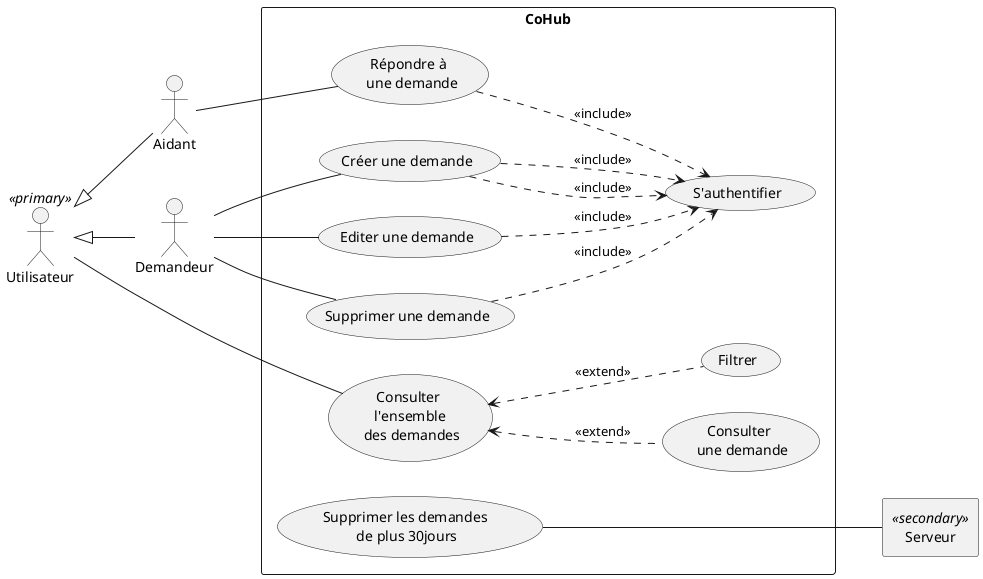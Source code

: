 @startuml
left to right direction
actor Utilisateur as "Utilisateur" <<primary>>
actor Aidant
actor Demandeur
agent Serveur as "Serveur" <<secondary>>

Utilisateur <|-- Aidant
Utilisateur <|-- Demandeur

rectangle "CoHub" {
    usecase UC1 as "Consulter \n l'ensemble \n des demandes"
    usecase UC2 as "Consulter \n une demande"
    usecase UC3 as "Filtrer"
    usecase UC5 as "Créer une demande"
    usecase UC6 as "Editer une demande"
    usecase UC7 as "Répondre à \n une demande"
    usecase UC8 as "S'authentifier"
    usecase UC9 as "Supprimer une demande"
    usecase UC10 as "Supprimer les demandes \n de plus 30jours " 

    Utilisateur -- (UC1)
    UC1 <.. UC2 : <<extend>>
    UC1 <.. UC3 : <<extend>>
    

    Demandeur -- UC5
    Demandeur -- UC9
    Demandeur -- UC6
    UC5 ..> UC8 : <<include>>


    Aidant -- UC7
    UC7 ..> UC8 : <<include>>
    UC5 ..> UC8 : <<include>>
    UC6 ..> UC8 : <<include>>
    UC9 ..> UC8 : <<include>>

    UC10 --- Serveur
}
@enduml